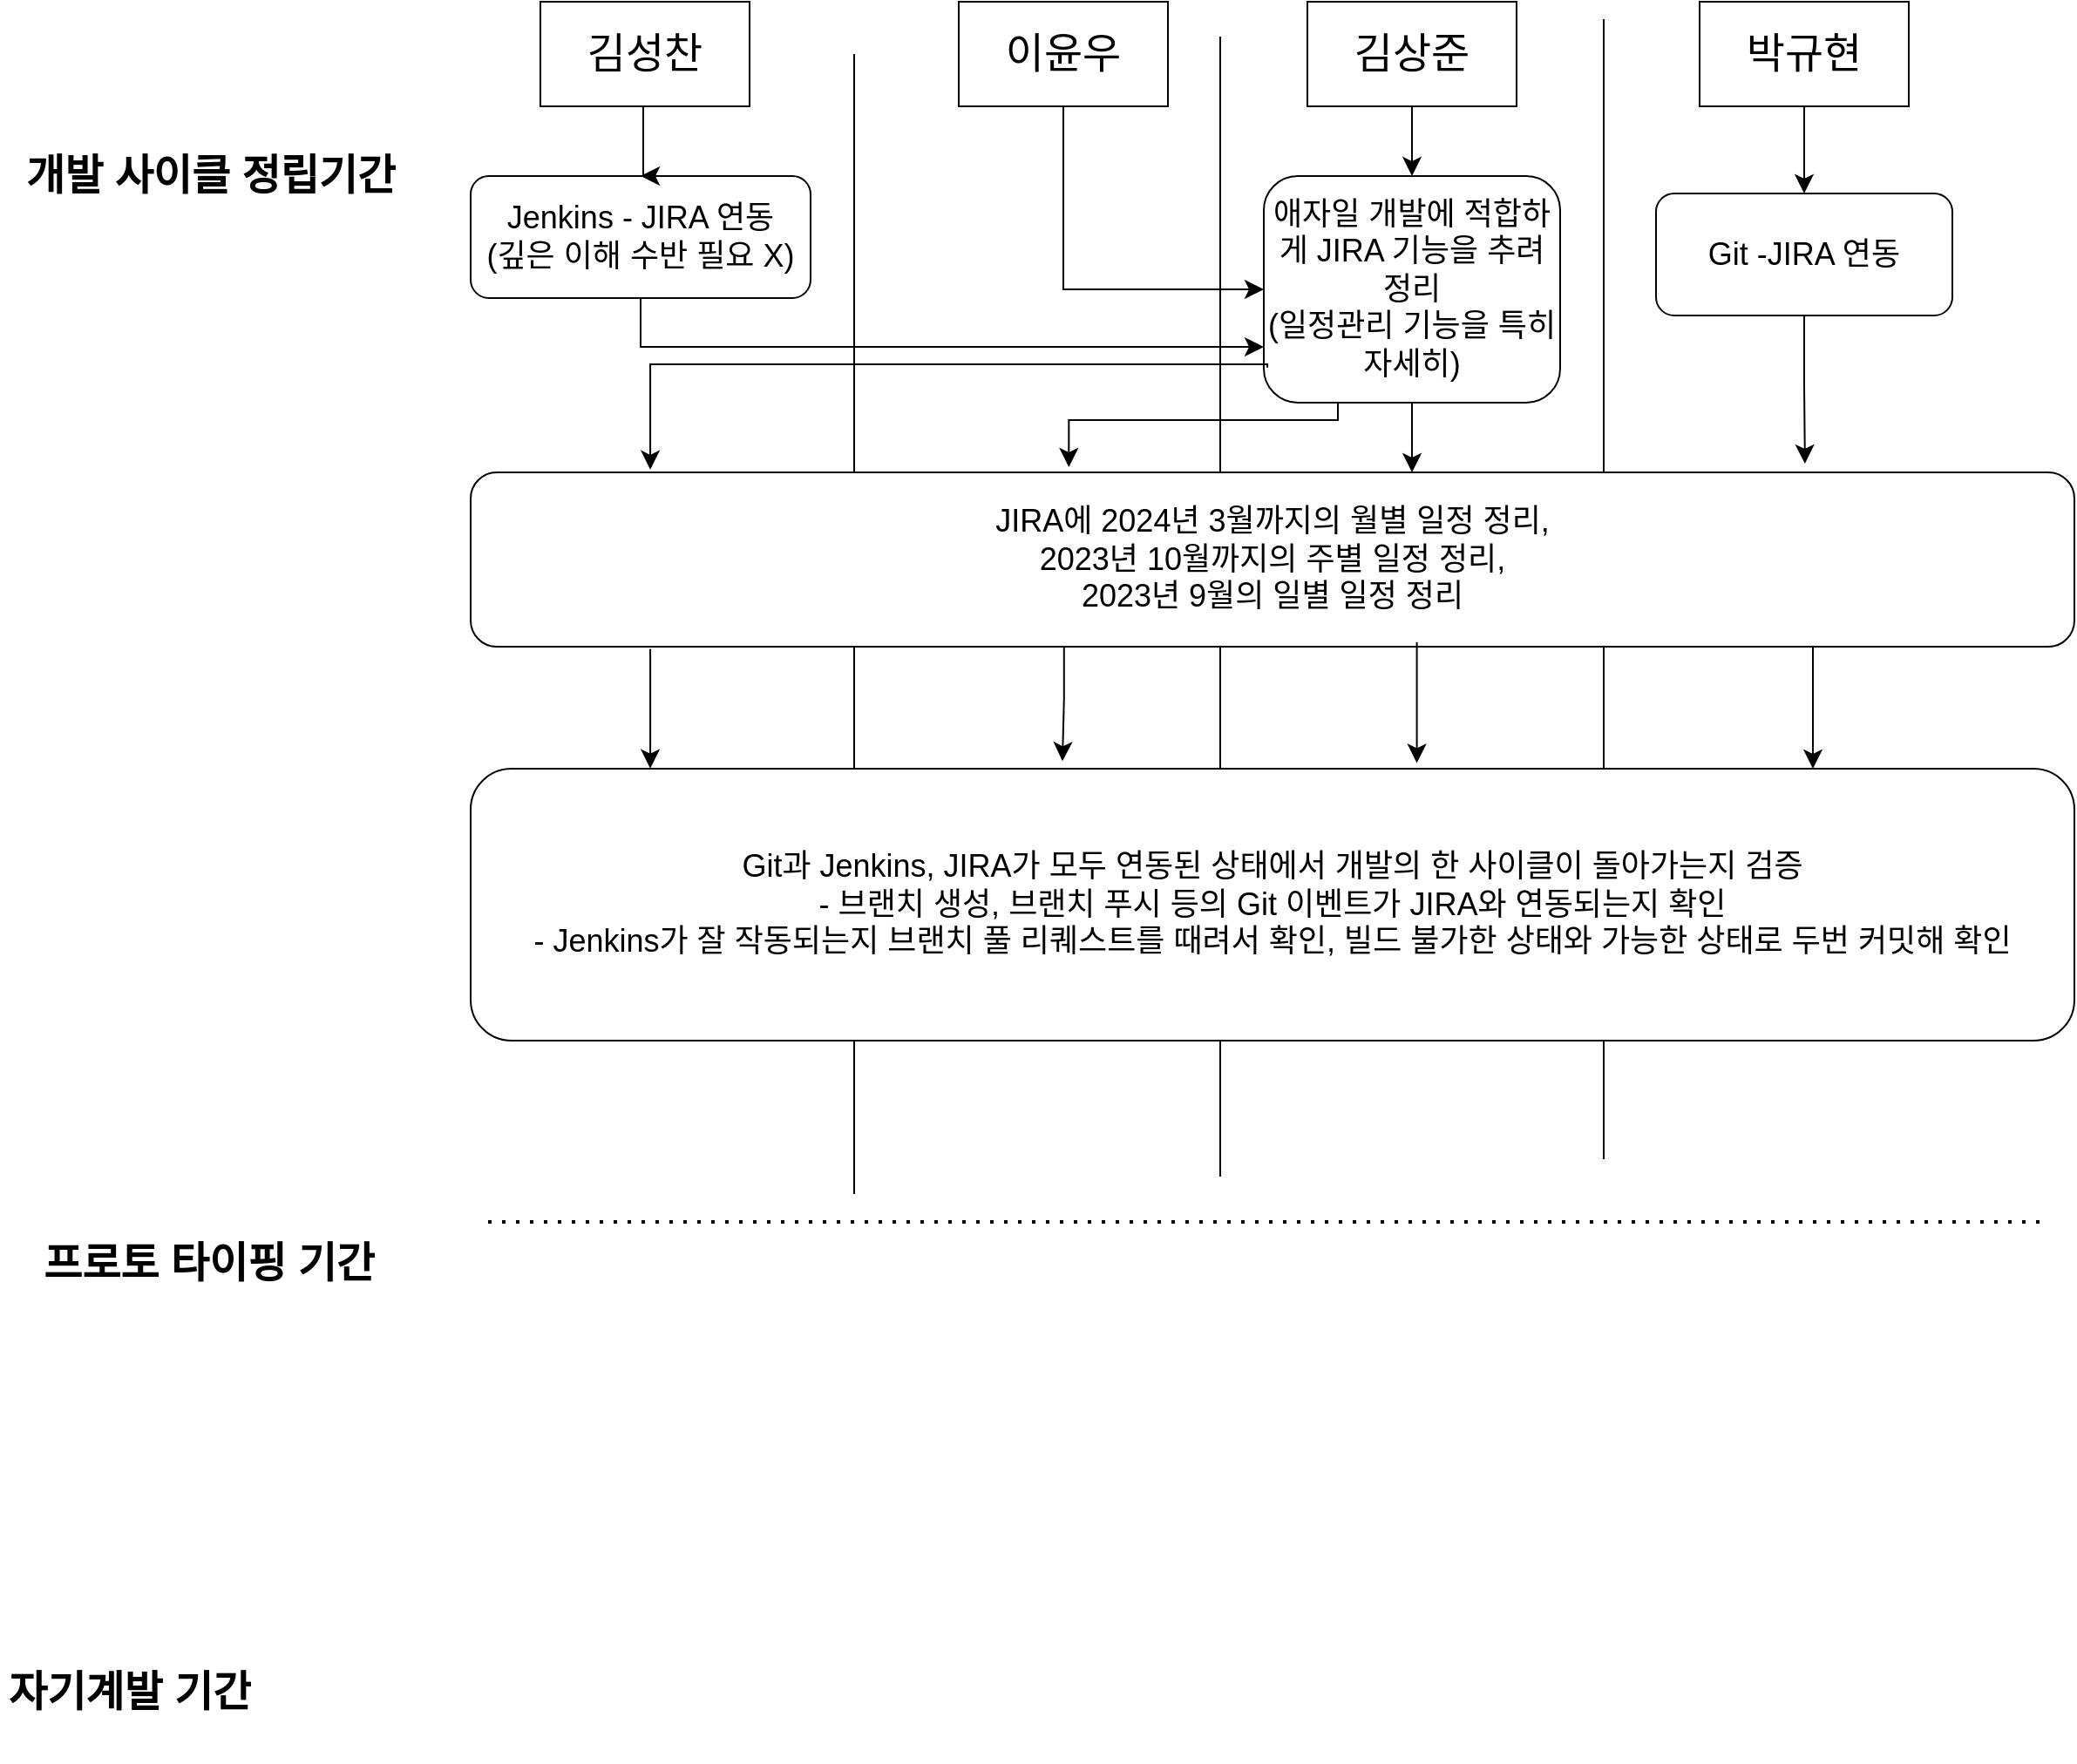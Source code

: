 <mxfile version="21.7.2" type="device">
  <diagram name="페이지-1" id="sd0D5KRdytbwOKLxfxHe">
    <mxGraphModel dx="1983" dy="1093" grid="1" gridSize="10" guides="1" tooltips="1" connect="1" arrows="1" fold="1" page="1" pageScale="1" pageWidth="1169" pageHeight="827" math="0" shadow="0">
      <root>
        <mxCell id="0" />
        <mxCell id="1" parent="0" />
        <mxCell id="EVI08XrI1tssHhHpUUFV-3" value="" style="endArrow=none;html=1;rounded=0;" edge="1" parent="1">
          <mxGeometry width="50" height="50" relative="1" as="geometry">
            <mxPoint x="510" y="694" as="sourcePoint" />
            <mxPoint x="510" y="40" as="targetPoint" />
          </mxGeometry>
        </mxCell>
        <mxCell id="EVI08XrI1tssHhHpUUFV-4" value="김성찬" style="rounded=0;whiteSpace=wrap;html=1;fontSize=24;" vertex="1" parent="1">
          <mxGeometry x="330" y="10" width="120" height="60" as="geometry" />
        </mxCell>
        <mxCell id="EVI08XrI1tssHhHpUUFV-5" value="이윤우" style="rounded=0;whiteSpace=wrap;html=1;fontSize=24;" vertex="1" parent="1">
          <mxGeometry x="570" y="10" width="120" height="60" as="geometry" />
        </mxCell>
        <mxCell id="EVI08XrI1tssHhHpUUFV-6" value="김상준" style="rounded=0;whiteSpace=wrap;html=1;fontSize=24;" vertex="1" parent="1">
          <mxGeometry x="770" y="10" width="120" height="60" as="geometry" />
        </mxCell>
        <mxCell id="EVI08XrI1tssHhHpUUFV-7" value="박규현" style="rounded=0;whiteSpace=wrap;html=1;fontSize=24;" vertex="1" parent="1">
          <mxGeometry x="995" y="10" width="120" height="60" as="geometry" />
        </mxCell>
        <mxCell id="EVI08XrI1tssHhHpUUFV-8" value="&lt;h1&gt;개발 사이클 정립기간&lt;/h1&gt;" style="text;html=1;strokeColor=none;fillColor=none;spacing=5;spacingTop=-20;whiteSpace=wrap;overflow=hidden;rounded=0;" vertex="1" parent="1">
          <mxGeometry x="30" y="90" width="240" height="60" as="geometry" />
        </mxCell>
        <mxCell id="EVI08XrI1tssHhHpUUFV-10" value="&lt;h1&gt;자기계발 기간&lt;/h1&gt;" style="text;html=1;strokeColor=none;fillColor=none;spacing=5;spacingTop=-20;whiteSpace=wrap;overflow=hidden;rounded=0;" vertex="1" parent="1">
          <mxGeometry x="20" y="960" width="240" height="60" as="geometry" />
        </mxCell>
        <mxCell id="EVI08XrI1tssHhHpUUFV-11" value="" style="endArrow=none;html=1;rounded=0;" edge="1" parent="1">
          <mxGeometry width="50" height="50" relative="1" as="geometry">
            <mxPoint x="940" y="674" as="sourcePoint" />
            <mxPoint x="940" y="20" as="targetPoint" />
          </mxGeometry>
        </mxCell>
        <mxCell id="EVI08XrI1tssHhHpUUFV-12" value="" style="endArrow=none;html=1;rounded=0;" edge="1" parent="1">
          <mxGeometry width="50" height="50" relative="1" as="geometry">
            <mxPoint x="720" y="684" as="sourcePoint" />
            <mxPoint x="720" y="30" as="targetPoint" />
          </mxGeometry>
        </mxCell>
        <mxCell id="EVI08XrI1tssHhHpUUFV-13" value="&lt;span style=&quot;font-size: 18px;&quot;&gt;애자일 개발에 적합하게 JIRA 기능을 추려 정리&lt;br&gt;(일정관리 기능을 특히 자세히)&lt;br&gt;&lt;/span&gt;" style="rounded=1;whiteSpace=wrap;html=1;" vertex="1" parent="1">
          <mxGeometry x="745" y="110" width="170" height="130" as="geometry" />
        </mxCell>
        <mxCell id="EVI08XrI1tssHhHpUUFV-14" value="&lt;span style=&quot;font-size: 18px;&quot;&gt;Jenkins - JIRA 연동&lt;br&gt;(깊은 이해 수반 필요 X)&lt;br&gt;&lt;/span&gt;" style="rounded=1;whiteSpace=wrap;html=1;" vertex="1" parent="1">
          <mxGeometry x="290" y="110" width="195" height="70" as="geometry" />
        </mxCell>
        <mxCell id="EVI08XrI1tssHhHpUUFV-16" value="" style="group" vertex="1" connectable="0" parent="1">
          <mxGeometry x="40" y="710" width="1170" height="64" as="geometry" />
        </mxCell>
        <mxCell id="EVI08XrI1tssHhHpUUFV-9" value="&lt;h1&gt;프로토 타이핑 기간&lt;/h1&gt;" style="text;html=1;strokeColor=none;fillColor=none;spacing=5;spacingTop=-20;whiteSpace=wrap;overflow=hidden;rounded=0;" vertex="1" parent="EVI08XrI1tssHhHpUUFV-16">
          <mxGeometry y="4" width="240" height="60" as="geometry" />
        </mxCell>
        <mxCell id="EVI08XrI1tssHhHpUUFV-15" value="" style="endArrow=none;dashed=1;html=1;dashPattern=1 3;strokeWidth=2;rounded=0;" edge="1" parent="EVI08XrI1tssHhHpUUFV-16">
          <mxGeometry width="50" height="50" relative="1" as="geometry">
            <mxPoint x="260" as="sourcePoint" />
            <mxPoint x="1150" as="targetPoint" />
          </mxGeometry>
        </mxCell>
        <mxCell id="EVI08XrI1tssHhHpUUFV-17" value="&lt;span style=&quot;font-size: 18px;&quot;&gt;Git -JIRA 연동&lt;br&gt;&lt;/span&gt;" style="rounded=1;whiteSpace=wrap;html=1;" vertex="1" parent="1">
          <mxGeometry x="970" y="120" width="170" height="70" as="geometry" />
        </mxCell>
        <mxCell id="EVI08XrI1tssHhHpUUFV-18" value="" style="edgeStyle=elbowEdgeStyle;elbow=horizontal;endArrow=classic;html=1;curved=0;rounded=0;endSize=8;startSize=8;exitX=0.5;exitY=1;exitDx=0;exitDy=0;entryX=0.5;entryY=0;entryDx=0;entryDy=0;" edge="1" parent="1" source="EVI08XrI1tssHhHpUUFV-4" target="EVI08XrI1tssHhHpUUFV-14">
          <mxGeometry width="50" height="50" relative="1" as="geometry">
            <mxPoint x="370" y="440" as="sourcePoint" />
            <mxPoint x="420" y="390" as="targetPoint" />
          </mxGeometry>
        </mxCell>
        <mxCell id="EVI08XrI1tssHhHpUUFV-19" value="" style="edgeStyle=elbowEdgeStyle;elbow=horizontal;endArrow=classic;html=1;curved=0;rounded=0;endSize=8;startSize=8;exitX=0.5;exitY=1;exitDx=0;exitDy=0;entryX=0;entryY=0.5;entryDx=0;entryDy=0;" edge="1" parent="1" source="EVI08XrI1tssHhHpUUFV-5" target="EVI08XrI1tssHhHpUUFV-13">
          <mxGeometry width="50" height="50" relative="1" as="geometry">
            <mxPoint x="400" y="80" as="sourcePoint" />
            <mxPoint x="400" y="120" as="targetPoint" />
            <Array as="points">
              <mxPoint x="630" y="110" />
            </Array>
          </mxGeometry>
        </mxCell>
        <mxCell id="EVI08XrI1tssHhHpUUFV-20" value="" style="edgeStyle=elbowEdgeStyle;elbow=horizontal;endArrow=classic;html=1;curved=0;rounded=0;endSize=8;startSize=8;exitX=0.5;exitY=1;exitDx=0;exitDy=0;entryX=0.5;entryY=0;entryDx=0;entryDy=0;" edge="1" parent="1" source="EVI08XrI1tssHhHpUUFV-6" target="EVI08XrI1tssHhHpUUFV-13">
          <mxGeometry width="50" height="50" relative="1" as="geometry">
            <mxPoint x="640" y="80" as="sourcePoint" />
            <mxPoint x="761" y="145" as="targetPoint" />
            <Array as="points" />
          </mxGeometry>
        </mxCell>
        <mxCell id="EVI08XrI1tssHhHpUUFV-21" value="" style="edgeStyle=elbowEdgeStyle;elbow=horizontal;endArrow=classic;html=1;curved=0;rounded=0;endSize=8;startSize=8;exitX=0.5;exitY=1;exitDx=0;exitDy=0;entryX=0.5;entryY=0;entryDx=0;entryDy=0;" edge="1" parent="1" source="EVI08XrI1tssHhHpUUFV-7" target="EVI08XrI1tssHhHpUUFV-17">
          <mxGeometry width="50" height="50" relative="1" as="geometry">
            <mxPoint x="675" y="80" as="sourcePoint" />
            <mxPoint x="790" y="155" as="targetPoint" />
            <Array as="points">
              <mxPoint x="1055" y="110" />
            </Array>
          </mxGeometry>
        </mxCell>
        <mxCell id="EVI08XrI1tssHhHpUUFV-23" value="" style="edgeStyle=elbowEdgeStyle;elbow=vertical;endArrow=classic;html=1;curved=0;rounded=0;endSize=8;startSize=8;exitX=0.5;exitY=1;exitDx=0;exitDy=0;entryX=0;entryY=0.75;entryDx=0;entryDy=0;" edge="1" parent="1" source="EVI08XrI1tssHhHpUUFV-14" target="EVI08XrI1tssHhHpUUFV-13">
          <mxGeometry width="50" height="50" relative="1" as="geometry">
            <mxPoint x="370" y="440" as="sourcePoint" />
            <mxPoint x="660" y="240" as="targetPoint" />
            <Array as="points">
              <mxPoint x="570" y="208" />
            </Array>
          </mxGeometry>
        </mxCell>
        <mxCell id="EVI08XrI1tssHhHpUUFV-24" value="" style="edgeStyle=elbowEdgeStyle;elbow=vertical;endArrow=classic;html=1;curved=0;rounded=0;endSize=8;startSize=8;exitX=0.5;exitY=1;exitDx=0;exitDy=0;entryX=0.587;entryY=0;entryDx=0;entryDy=0;entryPerimeter=0;" edge="1" parent="1" source="EVI08XrI1tssHhHpUUFV-13" target="EVI08XrI1tssHhHpUUFV-25">
          <mxGeometry width="50" height="50" relative="1" as="geometry">
            <mxPoint x="950" y="300" as="sourcePoint" />
            <mxPoint x="780" y="290" as="targetPoint" />
            <Array as="points">
              <mxPoint x="820" y="260" />
              <mxPoint x="830" y="320" />
            </Array>
          </mxGeometry>
        </mxCell>
        <mxCell id="EVI08XrI1tssHhHpUUFV-25" value="&lt;span style=&quot;font-size: 18px;&quot;&gt;JIRA에 2024년 3월까지의 월별 일정 정리, &lt;br&gt;2023년 10월까지의 주별 일정 정리, &lt;br&gt;2023년 9월의 일별 일정 정리&lt;br&gt;&lt;/span&gt;" style="rounded=1;whiteSpace=wrap;html=1;" vertex="1" parent="1">
          <mxGeometry x="290" y="280" width="920" height="100" as="geometry" />
        </mxCell>
        <mxCell id="EVI08XrI1tssHhHpUUFV-26" value="" style="edgeStyle=elbowEdgeStyle;elbow=vertical;endArrow=classic;html=1;curved=0;rounded=0;endSize=8;startSize=8;exitX=0.25;exitY=1;exitDx=0;exitDy=0;entryX=0.373;entryY=-0.03;entryDx=0;entryDy=0;entryPerimeter=0;" edge="1" parent="1" source="EVI08XrI1tssHhHpUUFV-13" target="EVI08XrI1tssHhHpUUFV-25">
          <mxGeometry width="50" height="50" relative="1" as="geometry">
            <mxPoint x="840" y="250" as="sourcePoint" />
            <mxPoint x="840" y="320" as="targetPoint" />
            <Array as="points">
              <mxPoint x="700" y="250" />
              <mxPoint x="840" y="330" />
            </Array>
          </mxGeometry>
        </mxCell>
        <mxCell id="EVI08XrI1tssHhHpUUFV-27" value="" style="edgeStyle=elbowEdgeStyle;elbow=vertical;endArrow=classic;html=1;curved=0;rounded=0;endSize=8;startSize=8;exitX=0.5;exitY=1;exitDx=0;exitDy=0;entryX=0.832;entryY=-0.05;entryDx=0;entryDy=0;entryPerimeter=0;" edge="1" parent="1" source="EVI08XrI1tssHhHpUUFV-17" target="EVI08XrI1tssHhHpUUFV-25">
          <mxGeometry width="50" height="50" relative="1" as="geometry">
            <mxPoint x="798" y="250" as="sourcePoint" />
            <mxPoint x="1220" y="210" as="targetPoint" />
            <Array as="points">
              <mxPoint x="1150" y="230" />
            </Array>
          </mxGeometry>
        </mxCell>
        <mxCell id="EVI08XrI1tssHhHpUUFV-28" value="&lt;span style=&quot;font-size: 18px;&quot;&gt;Git과 Jenkins, JIRA가 모두 연동된 상태에서 개발의 한 사이클이 돌아가는지 검증&lt;br&gt;- 브랜치 생성, 브랜치 푸시 등의 Git 이벤트가 JIRA와 연동되는지 확인&lt;br&gt;- Jenkins가 잘 작동되는지 브랜치 풀 리퀘스트를 때려서 확인, 빌드 불가한 상태와 가능한 상태로 두번 커밋해 확인&lt;br&gt;&lt;/span&gt;" style="rounded=1;whiteSpace=wrap;html=1;" vertex="1" parent="1">
          <mxGeometry x="290" y="450" width="920" height="156" as="geometry" />
        </mxCell>
        <mxCell id="EVI08XrI1tssHhHpUUFV-29" value="" style="edgeStyle=elbowEdgeStyle;elbow=vertical;endArrow=classic;html=1;curved=0;rounded=0;endSize=8;startSize=8;entryX=0.112;entryY=-0.001;entryDx=0;entryDy=0;entryPerimeter=0;exitX=0.112;exitY=1.013;exitDx=0;exitDy=0;exitPerimeter=0;" edge="1" parent="1" source="EVI08XrI1tssHhHpUUFV-25" target="EVI08XrI1tssHhHpUUFV-28">
          <mxGeometry width="50" height="50" relative="1" as="geometry">
            <mxPoint x="389" y="380" as="sourcePoint" />
            <mxPoint x="390.92" y="451.956" as="targetPoint" />
            <Array as="points">
              <mxPoint x="395.12" y="407.9" />
            </Array>
          </mxGeometry>
        </mxCell>
        <mxCell id="EVI08XrI1tssHhHpUUFV-30" value="" style="edgeStyle=elbowEdgeStyle;elbow=vertical;endArrow=classic;html=1;curved=0;rounded=0;endSize=8;startSize=8;" edge="1" parent="1">
          <mxGeometry width="50" height="50" relative="1" as="geometry">
            <mxPoint x="1060" y="420" as="sourcePoint" />
            <mxPoint x="1060" y="450" as="targetPoint" />
            <Array as="points">
              <mxPoint x="1000" y="380" />
            </Array>
          </mxGeometry>
        </mxCell>
        <mxCell id="EVI08XrI1tssHhHpUUFV-31" value="" style="edgeStyle=elbowEdgeStyle;elbow=vertical;endArrow=classic;html=1;curved=0;rounded=0;endSize=8;startSize=8;entryX=0.59;entryY=-0.021;entryDx=0;entryDy=0;entryPerimeter=0;exitX=0.59;exitY=0.974;exitDx=0;exitDy=0;exitPerimeter=0;" edge="1" parent="1" source="EVI08XrI1tssHhHpUUFV-25" target="EVI08XrI1tssHhHpUUFV-28">
          <mxGeometry width="50" height="50" relative="1" as="geometry">
            <mxPoint x="820" y="370" as="sourcePoint" />
            <mxPoint x="416" y="406" as="targetPoint" />
            <Array as="points">
              <mxPoint x="840" y="420" />
            </Array>
          </mxGeometry>
        </mxCell>
        <mxCell id="EVI08XrI1tssHhHpUUFV-32" value="" style="edgeStyle=elbowEdgeStyle;elbow=vertical;endArrow=classic;html=1;curved=0;rounded=0;endSize=8;startSize=8;exitX=0.37;exitY=1;exitDx=0;exitDy=0;exitPerimeter=0;entryX=0.369;entryY=-0.028;entryDx=0;entryDy=0;entryPerimeter=0;" edge="1" parent="1" source="EVI08XrI1tssHhHpUUFV-25" target="EVI08XrI1tssHhHpUUFV-28">
          <mxGeometry width="50" height="50" relative="1" as="geometry">
            <mxPoint x="424" y="371" as="sourcePoint" />
            <mxPoint x="630" y="380" as="targetPoint" />
            <Array as="points">
              <mxPoint x="629" y="410" />
            </Array>
          </mxGeometry>
        </mxCell>
        <mxCell id="EVI08XrI1tssHhHpUUFV-34" value="" style="edgeStyle=elbowEdgeStyle;elbow=vertical;endArrow=classic;html=1;curved=0;rounded=0;endSize=8;startSize=8;exitX=0.012;exitY=0.845;exitDx=0;exitDy=0;entryX=0.112;entryY=-0.016;entryDx=0;entryDy=0;entryPerimeter=0;exitPerimeter=0;" edge="1" parent="1" source="EVI08XrI1tssHhHpUUFV-13" target="EVI08XrI1tssHhHpUUFV-25">
          <mxGeometry width="50" height="50" relative="1" as="geometry">
            <mxPoint x="398" y="190" as="sourcePoint" />
            <mxPoint x="755" y="218" as="targetPoint" />
            <Array as="points">
              <mxPoint x="580" y="218" />
            </Array>
          </mxGeometry>
        </mxCell>
      </root>
    </mxGraphModel>
  </diagram>
</mxfile>
